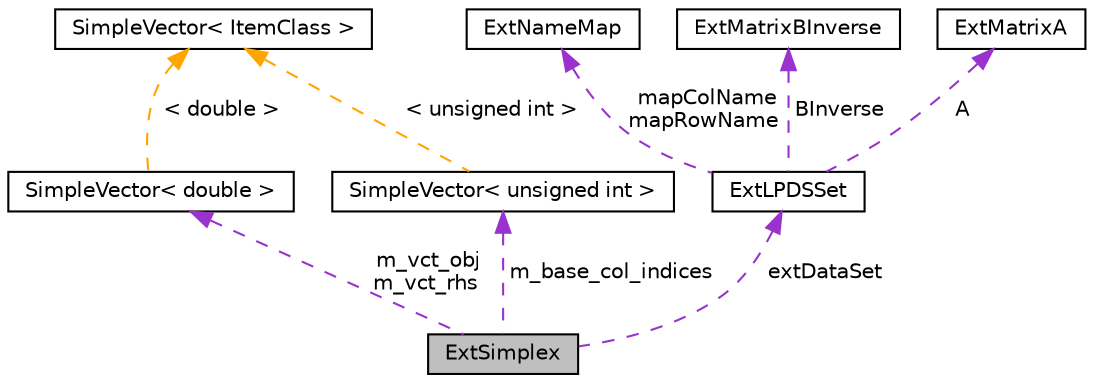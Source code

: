 digraph G
{
  bgcolor="transparent";
  edge [fontname="Helvetica",fontsize="10",labelfontname="Helvetica",labelfontsize="10"];
  node [fontname="Helvetica",fontsize="10",shape=record];
  Node1 [label="ExtSimplex",height=0.2,width=0.4,color="black", fillcolor="grey75", style="filled" fontcolor="black"];
  Node2 -> Node1 [dir="back",color="darkorchid3",fontsize="10",style="dashed",label=" m_vct_obj\nm_vct_rhs" ,fontname="Helvetica"];
  Node2 [label="SimpleVector\< double \>",height=0.2,width=0.4,color="black",URL="$classSimpleVector.html"];
  Node3 -> Node2 [dir="back",color="orange",fontsize="10",style="dashed",label=" \< double \>" ,fontname="Helvetica"];
  Node3 [label="SimpleVector\< ItemClass \>",height=0.2,width=0.4,color="black",URL="$classSimpleVector.html",tooltip="Simple Vector container for better storage allocation and deallocation Generic Vector to store any ty..."];
  Node4 -> Node1 [dir="back",color="darkorchid3",fontsize="10",style="dashed",label=" m_base_col_indices" ,fontname="Helvetica"];
  Node4 [label="SimpleVector\< unsigned int \>",height=0.2,width=0.4,color="black",URL="$classSimpleVector.html"];
  Node3 -> Node4 [dir="back",color="orange",fontsize="10",style="dashed",label=" \< unsigned int \>" ,fontname="Helvetica"];
  Node5 -> Node1 [dir="back",color="darkorchid3",fontsize="10",style="dashed",label=" extDataSet" ,fontname="Helvetica"];
  Node5 [label="ExtLPDSSet",height=0.2,width=0.4,color="black",URL="$classExtLPDSSet.html"];
  Node6 -> Node5 [dir="back",color="darkorchid3",fontsize="10",style="dashed",label=" mapColName\nmapRowName" ,fontname="Helvetica"];
  Node6 [label="ExtNameMap",height=0.2,width=0.4,color="black",URL="$classExtNameMap.html"];
  Node7 -> Node5 [dir="back",color="darkorchid3",fontsize="10",style="dashed",label=" BInverse" ,fontname="Helvetica"];
  Node7 [label="ExtMatrixBInverse",height=0.2,width=0.4,color="black",URL="$classExtMatrixBInverse.html",tooltip="Storage Container for Fixed Matrix The contents of the matrix do not change after assignment/initiali..."];
  Node8 -> Node5 [dir="back",color="darkorchid3",fontsize="10",style="dashed",label=" A" ,fontname="Helvetica"];
  Node8 [label="ExtMatrixA",height=0.2,width=0.4,color="black",URL="$classExtMatrixA.html",tooltip="Storage Container for Fixed Matrix The contents of the matrix do not change after assignment/initiali..."];
}
